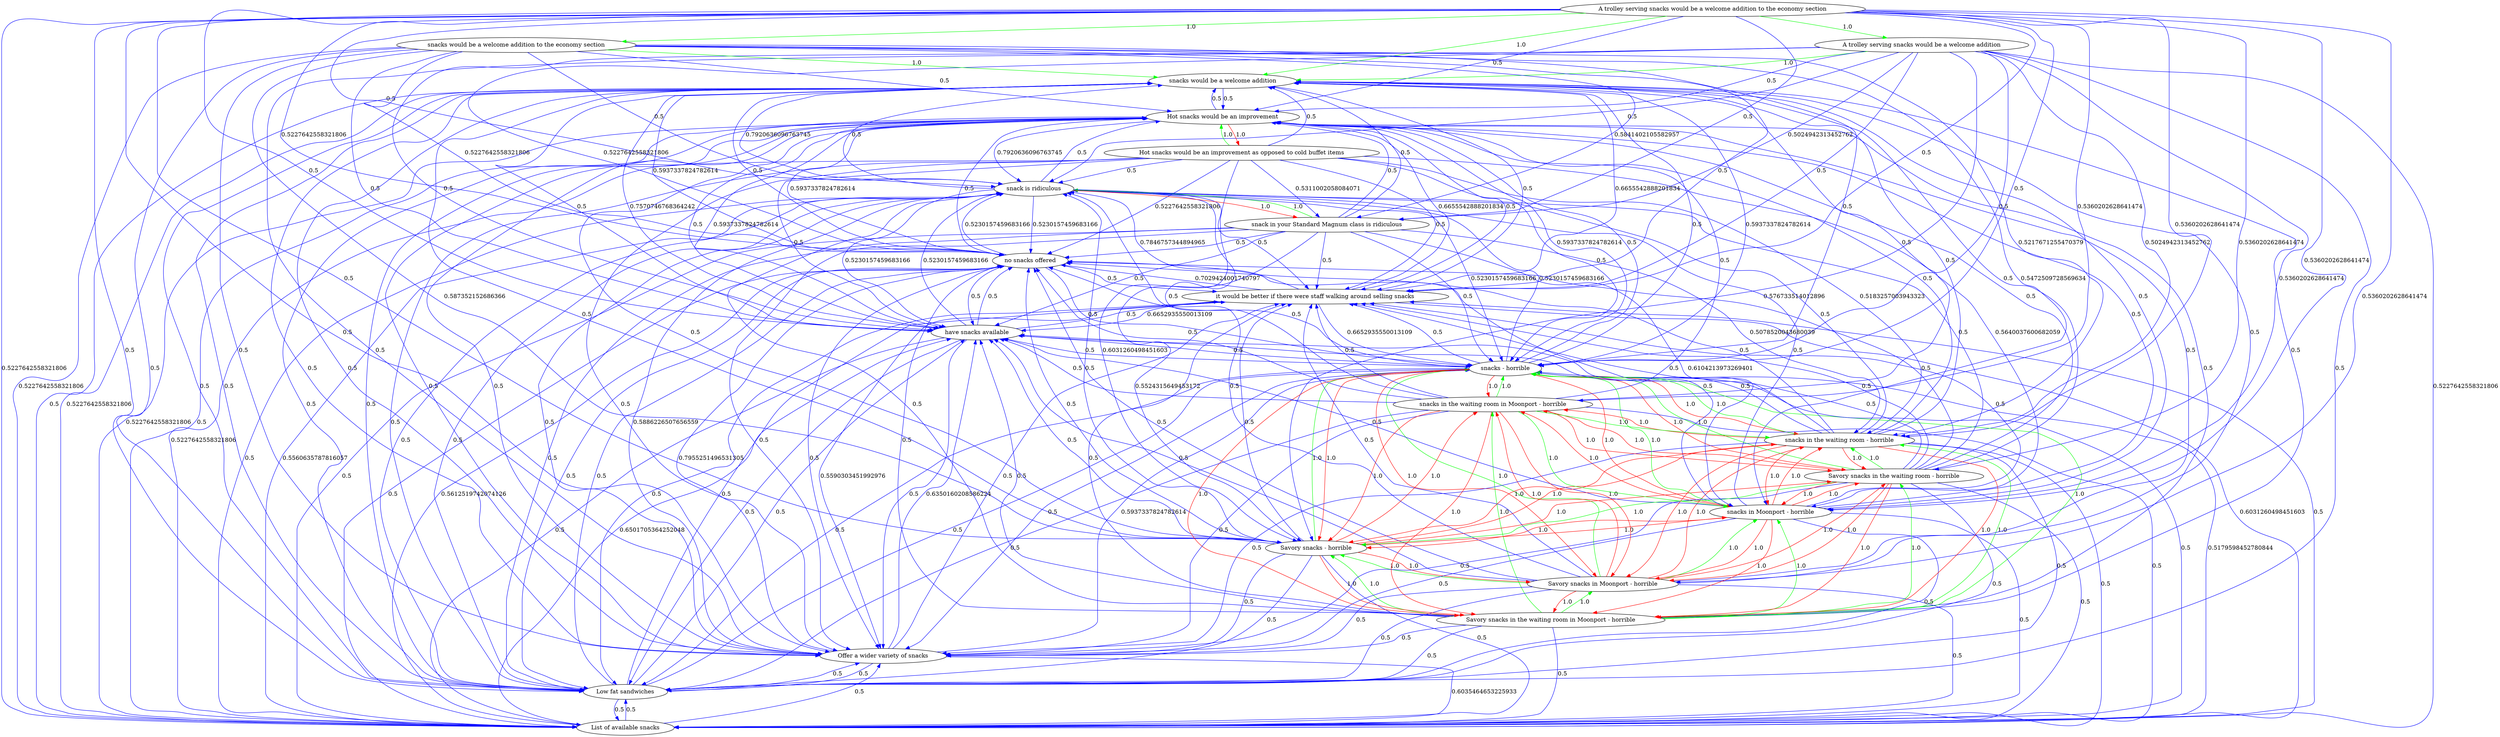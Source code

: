 digraph rawGraph {
"A trolley serving snacks would be a welcome addition to the economy section";"A trolley serving snacks would be a welcome addition";"snacks would be a welcome addition";"snacks would be a welcome addition to the economy section";"Hot snacks would be an improvement as opposed to cold buffet items";"Hot snacks would be an improvement";"List of available snacks";"Low fat sandwiches";"Offer a wider variety of snacks";"Savory snacks in the waiting room in Moonport - horrible";"Savory snacks in Moonport - horrible";"Savory snacks - horrible";"snacks - horrible";"snacks in Moonport - horrible";"Savory snacks in the waiting room - horrible";"snacks in the waiting room - horrible";"snacks in the waiting room in Moonport - horrible";"have snacks available";"it would be better if there were staff walking around selling snacks";"no snacks offered";"snack in your Standard Magnum class is ridiculous";"snack is ridiculous";"A trolley serving snacks would be a welcome addition to the economy section" -> "A trolley serving snacks would be a welcome addition" [label=1.0] [color=green]
"A trolley serving snacks would be a welcome addition" -> "snacks would be a welcome addition" [label=1.0] [color=green]
"A trolley serving snacks would be a welcome addition to the economy section" -> "snacks would be a welcome addition to the economy section" [label=1.0] [color=green]
"snacks would be a welcome addition to the economy section" -> "snacks would be a welcome addition" [label=1.0] [color=green]
"A trolley serving snacks would be a welcome addition to the economy section" -> "snacks would be a welcome addition" [label=1.0] [color=green]
"Hot snacks would be an improvement as opposed to cold buffet items" -> "Hot snacks would be an improvement" [label=1.0] [color=green]
"Hot snacks would be an improvement" -> "Hot snacks would be an improvement as opposed to cold buffet items" [label=1.0] [color=red]
"Hot snacks would be an improvement" -> "List of available snacks" [label=0.5227642558321806] [color=blue]
"snacks would be a welcome addition" -> "List of available snacks" [label=0.5227642558321806] [color=blue]
"A trolley serving snacks would be a welcome addition to the economy section" -> "List of available snacks" [label=0.5227642558321806] [color=blue]
"A trolley serving snacks would be a welcome addition" -> "List of available snacks" [label=0.5227642558321806] [color=blue]
"snacks would be a welcome addition to the economy section" -> "List of available snacks" [label=0.5227642558321806] [color=blue]
"Hot snacks would be an improvement as opposed to cold buffet items" -> "List of available snacks" [label=0.5227642558321806] [color=blue]
"List of available snacks" -> "Low fat sandwiches" [label=0.5] [color=blue]
"Low fat sandwiches" -> "List of available snacks" [label=0.5] [color=blue]
"Low fat sandwiches" -> "Hot snacks would be an improvement" [label=0.5] [color=blue]
"Hot snacks would be an improvement" -> "Low fat sandwiches" [label=0.5] [color=blue]
"snacks would be a welcome addition" -> "Low fat sandwiches" [label=0.5] [color=blue]
"Low fat sandwiches" -> "snacks would be a welcome addition" [label=0.5] [color=blue]
"A trolley serving snacks would be a welcome addition to the economy section" -> "Low fat sandwiches" [label=0.5] [color=blue]
"A trolley serving snacks would be a welcome addition" -> "Low fat sandwiches" [label=0.5] [color=blue]
"snacks would be a welcome addition" -> "Hot snacks would be an improvement" [label=0.5] [color=blue]
"snacks would be a welcome addition to the economy section" -> "Hot snacks would be an improvement" [label=0.5] [color=blue]
"snacks would be a welcome addition to the economy section" -> "Low fat sandwiches" [label=0.5] [color=blue]
"Hot snacks would be an improvement as opposed to cold buffet items" -> "Low fat sandwiches" [label=0.5] [color=blue]
"Hot snacks would be an improvement" -> "snacks would be a welcome addition" [label=0.5] [color=blue]
"List of available snacks" -> "Hot snacks would be an improvement" [label=0.5] [color=blue]
"List of available snacks" -> "snacks would be a welcome addition" [label=0.5] [color=blue]
"A trolley serving snacks would be a welcome addition to the economy section" -> "Hot snacks would be an improvement" [label=0.5] [color=blue]
"A trolley serving snacks would be a welcome addition" -> "Hot snacks would be an improvement" [label=0.5] [color=blue]
"Hot snacks would be an improvement as opposed to cold buffet items" -> "snacks would be a welcome addition" [label=0.5] [color=blue]
"Offer a wider variety of snacks" -> "List of available snacks" [label=0.6035464653225933] [color=blue]
"Offer a wider variety of snacks" -> "Low fat sandwiches" [label=0.5] [color=blue]
"Low fat sandwiches" -> "Offer a wider variety of snacks" [label=0.5] [color=blue]
"A trolley serving snacks would be a welcome addition to the economy section" -> "Offer a wider variety of snacks" [label=0.5] [color=blue]
"A trolley serving snacks would be a welcome addition" -> "Offer a wider variety of snacks" [label=0.5] [color=blue]
"snacks would be a welcome addition" -> "Offer a wider variety of snacks" [label=0.5] [color=blue]
"snacks would be a welcome addition to the economy section" -> "Offer a wider variety of snacks" [label=0.5] [color=blue]
"Hot snacks would be an improvement as opposed to cold buffet items" -> "Offer a wider variety of snacks" [label=0.5] [color=blue]
"Hot snacks would be an improvement" -> "Offer a wider variety of snacks" [label=0.5] [color=blue]
"List of available snacks" -> "Offer a wider variety of snacks" [label=0.5] [color=blue]
"Offer a wider variety of snacks" -> "Hot snacks would be an improvement" [label=0.5] [color=blue]
"Offer a wider variety of snacks" -> "snacks would be a welcome addition" [label=0.5] [color=blue]
"Savory snacks in the waiting room in Moonport - horrible" -> "Savory snacks in Moonport - horrible" [label=1.0] [color=green]
"Savory snacks in Moonport - horrible" -> "Savory snacks - horrible" [label=1.0] [color=green]
"Savory snacks - horrible" -> "snacks - horrible" [label=1.0] [color=green]
"Savory snacks in Moonport - horrible" -> "snacks in Moonport - horrible" [label=1.0] [color=green]
"snacks in Moonport - horrible" -> "snacks - horrible" [label=1.0] [color=green]
"Savory snacks in the waiting room in Moonport - horrible" -> "Savory snacks in the waiting room - horrible" [label=1.0] [color=green]
"Savory snacks in the waiting room - horrible" -> "Savory snacks - horrible" [label=1.0] [color=green]
"Savory snacks in the waiting room - horrible" -> "snacks in the waiting room - horrible" [label=1.0] [color=green]
"snacks in the waiting room - horrible" -> "snacks - horrible" [label=1.0] [color=green]
"Savory snacks in the waiting room in Moonport - horrible" -> "snacks in the waiting room in Moonport - horrible" [label=1.0] [color=green]
"snacks in the waiting room in Moonport - horrible" -> "snacks in Moonport - horrible" [label=1.0] [color=green]
"snacks in the waiting room in Moonport - horrible" -> "snacks in the waiting room - horrible" [label=1.0] [color=green]
"Savory snacks in the waiting room in Moonport - horrible" -> "Savory snacks - horrible" [label=1.0] [color=green]
"Savory snacks in the waiting room in Moonport - horrible" -> "snacks in Moonport - horrible" [label=1.0] [color=green]
"Savory snacks in the waiting room in Moonport - horrible" -> "snacks in the waiting room - horrible" [label=1.0] [color=green]
"Savory snacks in Moonport - horrible" -> "snacks - horrible" [label=1.0] [color=green]
"Savory snacks in the waiting room - horrible" -> "snacks - horrible" [label=1.0] [color=green]
"snacks in the waiting room in Moonport - horrible" -> "snacks - horrible" [label=1.0] [color=green]
"Savory snacks in the waiting room in Moonport - horrible" -> "snacks - horrible" [label=1.0] [color=green]
"Savory snacks in Moonport - horrible" -> "Savory snacks in the waiting room in Moonport - horrible" [label=1.0] [color=red]
"Savory snacks in Moonport - horrible" -> "Savory snacks in the waiting room - horrible" [label=1.0] [color=red]
"Savory snacks in Moonport - horrible" -> "snacks in the waiting room - horrible" [label=1.0] [color=red]
"Savory snacks in Moonport - horrible" -> "snacks in the waiting room in Moonport - horrible" [label=1.0] [color=red]
"Savory snacks - horrible" -> "Savory snacks in the waiting room in Moonport - horrible" [label=1.0] [color=red]
"Savory snacks - horrible" -> "Savory snacks in Moonport - horrible" [label=1.0] [color=red]
"Savory snacks - horrible" -> "snacks in Moonport - horrible" [label=1.0] [color=red]
"Savory snacks - horrible" -> "Savory snacks in the waiting room - horrible" [label=1.0] [color=red]
"Savory snacks - horrible" -> "snacks in the waiting room - horrible" [label=1.0] [color=red]
"Savory snacks - horrible" -> "snacks in the waiting room in Moonport - horrible" [label=1.0] [color=red]
"snacks - horrible" -> "Savory snacks in the waiting room in Moonport - horrible" [label=1.0] [color=red]
"snacks - horrible" -> "Savory snacks in Moonport - horrible" [label=1.0] [color=red]
"snacks - horrible" -> "Savory snacks - horrible" [label=1.0] [color=red]
"snacks - horrible" -> "snacks in Moonport - horrible" [label=1.0] [color=red]
"snacks - horrible" -> "Savory snacks in the waiting room - horrible" [label=1.0] [color=red]
"snacks - horrible" -> "snacks in the waiting room - horrible" [label=1.0] [color=red]
"snacks - horrible" -> "snacks in the waiting room in Moonport - horrible" [label=1.0] [color=red]
"snacks in Moonport - horrible" -> "Savory snacks in the waiting room in Moonport - horrible" [label=1.0] [color=red]
"snacks in Moonport - horrible" -> "Savory snacks in Moonport - horrible" [label=1.0] [color=red]
"snacks in Moonport - horrible" -> "Savory snacks - horrible" [label=1.0] [color=red]
"snacks in Moonport - horrible" -> "Savory snacks in the waiting room - horrible" [label=1.0] [color=red]
"snacks in Moonport - horrible" -> "snacks in the waiting room - horrible" [label=1.0] [color=red]
"snacks in Moonport - horrible" -> "snacks in the waiting room in Moonport - horrible" [label=1.0] [color=red]
"Savory snacks in the waiting room - horrible" -> "Savory snacks in the waiting room in Moonport - horrible" [label=1.0] [color=red]
"Savory snacks in the waiting room - horrible" -> "Savory snacks in Moonport - horrible" [label=1.0] [color=red]
"Savory snacks in the waiting room - horrible" -> "snacks in Moonport - horrible" [label=1.0] [color=red]
"Savory snacks in the waiting room - horrible" -> "snacks in the waiting room in Moonport - horrible" [label=1.0] [color=red]
"snacks in the waiting room - horrible" -> "Savory snacks in the waiting room in Moonport - horrible" [label=1.0] [color=red]
"snacks in the waiting room - horrible" -> "Savory snacks in Moonport - horrible" [label=1.0] [color=red]
"snacks in the waiting room - horrible" -> "Savory snacks - horrible" [label=1.0] [color=red]
"snacks in the waiting room - horrible" -> "snacks in Moonport - horrible" [label=1.0] [color=red]
"snacks in the waiting room - horrible" -> "Savory snacks in the waiting room - horrible" [label=1.0] [color=red]
"snacks in the waiting room - horrible" -> "snacks in the waiting room in Moonport - horrible" [label=1.0] [color=red]
"snacks in the waiting room in Moonport - horrible" -> "Savory snacks in the waiting room in Moonport - horrible" [label=1.0] [color=red]
"snacks in the waiting room in Moonport - horrible" -> "Savory snacks in Moonport - horrible" [label=1.0] [color=red]
"snacks in the waiting room in Moonport - horrible" -> "Savory snacks - horrible" [label=1.0] [color=red]
"snacks in the waiting room in Moonport - horrible" -> "Savory snacks in the waiting room - horrible" [label=1.0] [color=red]
"List of available snacks" -> "snacks - horrible" [label=0.5179598452780844] [color=blue]
"Offer a wider variety of snacks" -> "snacks - horrible" [label=0.5937337824782614] [color=blue]
"Hot snacks would be an improvement" -> "snacks - horrible" [label=0.5937337824782614] [color=blue]
"Hot snacks would be an improvement as opposed to cold buffet items" -> "snacks in Moonport - horrible" [label=0.5640037600682059] [color=blue]
"Hot snacks would be an improvement as opposed to cold buffet items" -> "Savory snacks - horrible" [label=0.6031260498451603] [color=blue]
"Hot snacks would be an improvement as opposed to cold buffet items" -> "snacks in the waiting room - horrible" [label=0.5183257003943323] [color=blue]
"snacks - horrible" -> "Low fat sandwiches" [label=0.5] [color=blue]
"Low fat sandwiches" -> "snacks - horrible" [label=0.5] [color=blue]
"snacks would be a welcome addition" -> "snacks - horrible" [label=0.5937337824782614] [color=blue]
"A trolley serving snacks would be a welcome addition" -> "snacks in Moonport - horrible" [label=0.5360202628641474] [color=blue]
"A trolley serving snacks would be a welcome addition" -> "Savory snacks - horrible" [label=0.576733514012896] [color=blue]
"snacks would be a welcome addition to the economy section" -> "snacks in Moonport - horrible" [label=0.5472509728569634] [color=blue]
"snacks would be a welcome addition to the economy section" -> "Savory snacks - horrible" [label=0.587352152686366] [color=blue]
"snacks would be a welcome addition to the economy section" -> "snacks in the waiting room - horrible" [label=0.5217671255470379] [color=blue]
"A trolley serving snacks would be a welcome addition to the economy section" -> "snacks in the waiting room in Moonport - horrible" [label=0.5360202628641474] [color=blue]
"A trolley serving snacks would be a welcome addition to the economy section" -> "Savory snacks in Moonport - horrible" [label=0.5360202628641474] [color=blue]
"A trolley serving snacks would be a welcome addition to the economy section" -> "Savory snacks in the waiting room - horrible" [label=0.5360202628641474] [color=blue]
"A trolley serving snacks would be a welcome addition to the economy section" -> "snacks in Moonport - horrible" [label=0.5360202628641474] [color=blue]
"A trolley serving snacks would be a welcome addition to the economy section" -> "Savory snacks - horrible" [label=0.5] [color=blue]
"A trolley serving snacks would be a welcome addition to the economy section" -> "snacks - horrible" [label=0.5] [color=blue]
"A trolley serving snacks would be a welcome addition to the economy section" -> "snacks in the waiting room - horrible" [label=0.5360202628641474] [color=blue]
"A trolley serving snacks would be a welcome addition" -> "snacks - horrible" [label=0.5] [color=blue]
"snacks would be a welcome addition to the economy section" -> "snacks - horrible" [label=0.5] [color=blue]
"Hot snacks would be an improvement as opposed to cold buffet items" -> "snacks - horrible" [label=0.5] [color=blue]
"Savory snacks in the waiting room in Moonport - horrible" -> "Low fat sandwiches" [label=0.5] [color=blue]
"Savory snacks in Moonport - horrible" -> "Low fat sandwiches" [label=0.5] [color=blue]
"Savory snacks - horrible" -> "Low fat sandwiches" [label=0.5] [color=blue]
"snacks - horrible" -> "List of available snacks" [label=0.5] [color=blue]
"snacks - horrible" -> "Hot snacks would be an improvement" [label=0.5] [color=blue]
"snacks - horrible" -> "Offer a wider variety of snacks" [label=0.5] [color=blue]
"snacks - horrible" -> "snacks would be a welcome addition" [label=0.5] [color=blue]
"snacks in Moonport - horrible" -> "List of available snacks" [label=0.5] [color=blue]
"snacks in Moonport - horrible" -> "Hot snacks would be an improvement" [label=0.5] [color=blue]
"snacks in Moonport - horrible" -> "Offer a wider variety of snacks" [label=0.5] [color=blue]
"snacks in Moonport - horrible" -> "Low fat sandwiches" [label=0.5] [color=blue]
"snacks in Moonport - horrible" -> "snacks would be a welcome addition" [label=0.5] [color=blue]
"Savory snacks in the waiting room - horrible" -> "List of available snacks" [label=0.5] [color=blue]
"Savory snacks in the waiting room - horrible" -> "Hot snacks would be an improvement" [label=0.5] [color=blue]
"Savory snacks in the waiting room - horrible" -> "Offer a wider variety of snacks" [label=0.5] [color=blue]
"Savory snacks in the waiting room - horrible" -> "Low fat sandwiches" [label=0.5] [color=blue]
"Savory snacks in the waiting room - horrible" -> "snacks would be a welcome addition" [label=0.5] [color=blue]
"snacks in the waiting room - horrible" -> "List of available snacks" [label=0.5] [color=blue]
"snacks in the waiting room - horrible" -> "Hot snacks would be an improvement" [label=0.5] [color=blue]
"snacks in the waiting room - horrible" -> "Offer a wider variety of snacks" [label=0.5] [color=blue]
"snacks in the waiting room - horrible" -> "Low fat sandwiches" [label=0.5] [color=blue]
"snacks in the waiting room - horrible" -> "snacks would be a welcome addition" [label=0.5] [color=blue]
"snacks in the waiting room in Moonport - horrible" -> "List of available snacks" [label=0.5] [color=blue]
"snacks in the waiting room in Moonport - horrible" -> "Hot snacks would be an improvement" [label=0.5] [color=blue]
"snacks in the waiting room in Moonport - horrible" -> "Offer a wider variety of snacks" [label=0.5] [color=blue]
"snacks in the waiting room in Moonport - horrible" -> "Low fat sandwiches" [label=0.5] [color=blue]
"snacks in the waiting room in Moonport - horrible" -> "snacks would be a welcome addition" [label=0.5] [color=blue]
"Savory snacks in the waiting room in Moonport - horrible" -> "List of available snacks" [label=0.5] [color=blue]
"Savory snacks in the waiting room in Moonport - horrible" -> "Hot snacks would be an improvement" [label=0.5] [color=blue]
"Savory snacks in the waiting room in Moonport - horrible" -> "Offer a wider variety of snacks" [label=0.5] [color=blue]
"Savory snacks in the waiting room in Moonport - horrible" -> "snacks would be a welcome addition" [label=0.5] [color=blue]
"Savory snacks in Moonport - horrible" -> "List of available snacks" [label=0.5] [color=blue]
"Savory snacks in Moonport - horrible" -> "Hot snacks would be an improvement" [label=0.5] [color=blue]
"Savory snacks in Moonport - horrible" -> "Offer a wider variety of snacks" [label=0.5] [color=blue]
"Savory snacks in Moonport - horrible" -> "snacks would be a welcome addition" [label=0.5] [color=blue]
"Savory snacks - horrible" -> "List of available snacks" [label=0.5] [color=blue]
"Savory snacks - horrible" -> "Hot snacks would be an improvement" [label=0.5] [color=blue]
"Savory snacks - horrible" -> "Offer a wider variety of snacks" [label=0.5] [color=blue]
"Savory snacks - horrible" -> "snacks would be a welcome addition" [label=0.5] [color=blue]
"List of available snacks" -> "have snacks available" [label=0.6501705364252048] [color=blue]
"Offer a wider variety of snacks" -> "have snacks available" [label=0.6350160208586224] [color=blue]
"Hot snacks would be an improvement" -> "have snacks available" [label=0.5937337824782614] [color=blue]
"Low fat sandwiches" -> "have snacks available" [label=0.5] [color=blue]
"have snacks available" -> "Low fat sandwiches" [label=0.5] [color=blue]
"snacks would be a welcome addition" -> "have snacks available" [label=0.7570746768364242] [color=blue]
"A trolley serving snacks would be a welcome addition to the economy section" -> "have snacks available" [label=0.5] [color=blue]
"A trolley serving snacks would be a welcome addition" -> "have snacks available" [label=0.5] [color=blue]
"snacks would be a welcome addition to the economy section" -> "have snacks available" [label=0.5] [color=blue]
"Hot snacks would be an improvement as opposed to cold buffet items" -> "have snacks available" [label=0.5] [color=blue]
"Savory snacks in the waiting room in Moonport - horrible" -> "have snacks available" [label=0.5] [color=blue]
"Savory snacks in Moonport - horrible" -> "have snacks available" [label=0.5] [color=blue]
"Savory snacks - horrible" -> "have snacks available" [label=0.5] [color=blue]
"snacks - horrible" -> "have snacks available" [label=0.5] [color=blue]
"snacks in Moonport - horrible" -> "have snacks available" [label=0.5] [color=blue]
"Savory snacks in the waiting room - horrible" -> "have snacks available" [label=0.5] [color=blue]
"snacks in the waiting room - horrible" -> "have snacks available" [label=0.5] [color=blue]
"snacks in the waiting room in Moonport - horrible" -> "have snacks available" [label=0.5] [color=blue]
"have snacks available" -> "List of available snacks" [label=0.5] [color=blue]
"have snacks available" -> "Hot snacks would be an improvement" [label=0.5] [color=blue]
"have snacks available" -> "Offer a wider variety of snacks" [label=0.5] [color=blue]
"have snacks available" -> "snacks would be a welcome addition" [label=0.5] [color=blue]
"have snacks available" -> "snacks - horrible" [label=0.5] [color=blue]
"it would be better if there were staff walking around selling snacks" -> "List of available snacks" [label=0.6031260498451603] [color=blue]
"it would be better if there were staff walking around selling snacks" -> "Offer a wider variety of snacks" [label=0.5590303451992976] [color=blue]
"it would be better if there were staff walking around selling snacks" -> "Hot snacks would be an improvement" [label=0.6655542888201834] [color=blue]
"it would be better if there were staff walking around selling snacks" -> "Low fat sandwiches" [label=0.5] [color=blue]
"Low fat sandwiches" -> "it would be better if there were staff walking around selling snacks" [label=0.5] [color=blue]
"it would be better if there were staff walking around selling snacks" -> "have snacks available" [label=0.6652935550013109] [color=blue]
"it would be better if there were staff walking around selling snacks" -> "snacks - horrible" [label=0.6652935550013109] [color=blue]
"it would be better if there were staff walking around selling snacks" -> "snacks would be a welcome addition" [label=0.6655542888201834] [color=blue]
"A trolley serving snacks would be a welcome addition to the economy section" -> "it would be better if there were staff walking around selling snacks" [label=0.5] [color=blue]
"A trolley serving snacks would be a welcome addition" -> "it would be better if there were staff walking around selling snacks" [label=0.5] [color=blue]
"snacks would be a welcome addition" -> "it would be better if there were staff walking around selling snacks" [label=0.5] [color=blue]
"snacks would be a welcome addition to the economy section" -> "it would be better if there were staff walking around selling snacks" [label=0.5] [color=blue]
"Hot snacks would be an improvement as opposed to cold buffet items" -> "it would be better if there were staff walking around selling snacks" [label=0.5] [color=blue]
"Hot snacks would be an improvement" -> "it would be better if there were staff walking around selling snacks" [label=0.5] [color=blue]
"List of available snacks" -> "it would be better if there were staff walking around selling snacks" [label=0.5] [color=blue]
"Offer a wider variety of snacks" -> "it would be better if there were staff walking around selling snacks" [label=0.5] [color=blue]
"Savory snacks in the waiting room in Moonport - horrible" -> "it would be better if there were staff walking around selling snacks" [label=0.5] [color=blue]
"Savory snacks in Moonport - horrible" -> "it would be better if there were staff walking around selling snacks" [label=0.5] [color=blue]
"Savory snacks - horrible" -> "it would be better if there were staff walking around selling snacks" [label=0.5] [color=blue]
"snacks - horrible" -> "it would be better if there were staff walking around selling snacks" [label=0.5] [color=blue]
"snacks in Moonport - horrible" -> "it would be better if there were staff walking around selling snacks" [label=0.5] [color=blue]
"Savory snacks in the waiting room - horrible" -> "it would be better if there were staff walking around selling snacks" [label=0.5] [color=blue]
"snacks in the waiting room - horrible" -> "it would be better if there were staff walking around selling snacks" [label=0.5] [color=blue]
"snacks in the waiting room in Moonport - horrible" -> "it would be better if there were staff walking around selling snacks" [label=0.5] [color=blue]
"have snacks available" -> "it would be better if there were staff walking around selling snacks" [label=0.5] [color=blue]
"List of available snacks" -> "no snacks offered" [label=0.5612519742074126] [color=blue]
"it would be better if there were staff walking around selling snacks" -> "no snacks offered" [label=0.7029424001740797] [color=blue]
"Offer a wider variety of snacks" -> "no snacks offered" [label=0.7955251496531305] [color=blue]
"Hot snacks would be an improvement" -> "no snacks offered" [label=0.5937337824782614] [color=blue]
"no snacks offered" -> "Low fat sandwiches" [label=0.5] [color=blue]
"Low fat sandwiches" -> "no snacks offered" [label=0.5] [color=blue]
"snacks would be a welcome addition" -> "no snacks offered" [label=0.5937337824782614] [color=blue]
"A trolley serving snacks would be a welcome addition to the economy section" -> "no snacks offered" [label=0.5227642558321806] [color=blue]
"A trolley serving snacks would be a welcome addition" -> "no snacks offered" [label=0.5227642558321806] [color=blue]
"snacks would be a welcome addition to the economy section" -> "no snacks offered" [label=0.5227642558321806] [color=blue]
"Hot snacks would be an improvement as opposed to cold buffet items" -> "no snacks offered" [label=0.5227642558321806] [color=blue]
"Savory snacks in the waiting room in Moonport - horrible" -> "no snacks offered" [label=0.5] [color=blue]
"Savory snacks in Moonport - horrible" -> "no snacks offered" [label=0.5] [color=blue]
"Savory snacks - horrible" -> "no snacks offered" [label=0.5] [color=blue]
"snacks - horrible" -> "no snacks offered" [label=0.5] [color=blue]
"snacks in Moonport - horrible" -> "no snacks offered" [label=0.5] [color=blue]
"Savory snacks in the waiting room - horrible" -> "no snacks offered" [label=0.5] [color=blue]
"snacks in the waiting room - horrible" -> "no snacks offered" [label=0.5] [color=blue]
"snacks in the waiting room in Moonport - horrible" -> "no snacks offered" [label=0.5] [color=blue]
"have snacks available" -> "no snacks offered" [label=0.5] [color=blue]
"no snacks offered" -> "List of available snacks" [label=0.5] [color=blue]
"no snacks offered" -> "it would be better if there were staff walking around selling snacks" [label=0.5] [color=blue]
"no snacks offered" -> "Hot snacks would be an improvement" [label=0.5] [color=blue]
"no snacks offered" -> "Offer a wider variety of snacks" [label=0.5] [color=blue]
"no snacks offered" -> "have snacks available" [label=0.5] [color=blue]
"no snacks offered" -> "snacks would be a welcome addition" [label=0.5] [color=blue]
"no snacks offered" -> "snacks - horrible" [label=0.5] [color=blue]
"snack in your Standard Magnum class is ridiculous" -> "snack is ridiculous" [label=1.0] [color=green]
"snack is ridiculous" -> "snack in your Standard Magnum class is ridiculous" [label=1.0] [color=red]
"snack is ridiculous" -> "no snacks offered" [label=0.5230157459683166] [color=blue]
"no snacks offered" -> "snack is ridiculous" [label=0.5230157459683166] [color=blue]
"List of available snacks" -> "snack is ridiculous" [label=0.5560635787816057] [color=blue]
"it would be better if there were staff walking around selling snacks" -> "snack is ridiculous" [label=0.7846757344894965] [color=blue]
"Offer a wider variety of snacks" -> "snack is ridiculous" [label=0.5886226507656559] [color=blue]
"Hot snacks would be an improvement" -> "snack is ridiculous" [label=0.7920636096763745] [color=blue]
"Hot snacks would be an improvement as opposed to cold buffet items" -> "snack in your Standard Magnum class is ridiculous" [label=0.5311002058084071] [color=blue]
"snack is ridiculous" -> "Low fat sandwiches" [label=0.5] [color=blue]
"Low fat sandwiches" -> "snack is ridiculous" [label=0.5] [color=blue]
"snack is ridiculous" -> "have snacks available" [label=0.5230157459683166] [color=blue]
"have snacks available" -> "snack is ridiculous" [label=0.5230157459683166] [color=blue]
"snack is ridiculous" -> "snacks - horrible" [label=0.5230157459683166] [color=blue]
"snacks - horrible" -> "snack is ridiculous" [label=0.5230157459683166] [color=blue]
"snack in your Standard Magnum class is ridiculous" -> "snacks in Moonport - horrible" [label=0.6104213973269401] [color=blue]
"snack in your Standard Magnum class is ridiculous" -> "Savory snacks - horrible" [label=0.5524315649453172] [color=blue]
"snack in your Standard Magnum class is ridiculous" -> "snacks in the waiting room - horrible" [label=0.5078520043680039] [color=blue]
"snacks would be a welcome addition" -> "snack is ridiculous" [label=0.7920636096763745] [color=blue]
"A trolley serving snacks would be a welcome addition" -> "snack in your Standard Magnum class is ridiculous" [label=0.5024942313452762] [color=blue]
"snacks would be a welcome addition to the economy section" -> "snack in your Standard Magnum class is ridiculous" [label=0.5841402105582957] [color=blue]
"A trolley serving snacks would be a welcome addition to the economy section" -> "snack is ridiculous" [label=0.5] [color=blue]
"A trolley serving snacks would be a welcome addition to the economy section" -> "snack in your Standard Magnum class is ridiculous" [label=0.5] [color=blue]
"A trolley serving snacks would be a welcome addition" -> "snack is ridiculous" [label=0.5] [color=blue]
"A trolley serving snacks would be a welcome addition" -> "snacks in the waiting room - horrible" [label=0.5024942313452762] [color=blue]
"snacks would be a welcome addition to the economy section" -> "snack is ridiculous" [label=0.5] [color=blue]
"Hot snacks would be an improvement as opposed to cold buffet items" -> "snack is ridiculous" [label=0.5] [color=blue]
"Savory snacks in the waiting room in Moonport - horrible" -> "snack is ridiculous" [label=0.5] [color=blue]
"Savory snacks in Moonport - horrible" -> "snack is ridiculous" [label=0.5] [color=blue]
"Savory snacks - horrible" -> "snack is ridiculous" [label=0.5] [color=blue]
"snacks in Moonport - horrible" -> "snack is ridiculous" [label=0.5] [color=blue]
"Savory snacks in the waiting room - horrible" -> "snack is ridiculous" [label=0.5] [color=blue]
"snacks in the waiting room - horrible" -> "snack is ridiculous" [label=0.5] [color=blue]
"snacks in the waiting room in Moonport - horrible" -> "snack is ridiculous" [label=0.5] [color=blue]
"snack in your Standard Magnum class is ridiculous" -> "List of available snacks" [label=0.5] [color=blue]
"snack in your Standard Magnum class is ridiculous" -> "no snacks offered" [label=0.5] [color=blue]
"snack in your Standard Magnum class is ridiculous" -> "it would be better if there were staff walking around selling snacks" [label=0.5] [color=blue]
"snack in your Standard Magnum class is ridiculous" -> "Hot snacks would be an improvement" [label=0.5] [color=blue]
"snack in your Standard Magnum class is ridiculous" -> "Offer a wider variety of snacks" [label=0.5] [color=blue]
"snack in your Standard Magnum class is ridiculous" -> "Low fat sandwiches" [label=0.5] [color=blue]
"snack in your Standard Magnum class is ridiculous" -> "have snacks available" [label=0.5] [color=blue]
"snack in your Standard Magnum class is ridiculous" -> "snacks - horrible" [label=0.5] [color=blue]
"snack in your Standard Magnum class is ridiculous" -> "snacks would be a welcome addition" [label=0.5] [color=blue]
"snack is ridiculous" -> "List of available snacks" [label=0.5] [color=blue]
"snack is ridiculous" -> "it would be better if there were staff walking around selling snacks" [label=0.5] [color=blue]
"snack is ridiculous" -> "Hot snacks would be an improvement" [label=0.5] [color=blue]
"snack is ridiculous" -> "Offer a wider variety of snacks" [label=0.5] [color=blue]
"snack is ridiculous" -> "snacks would be a welcome addition" [label=0.5] [color=blue]
}